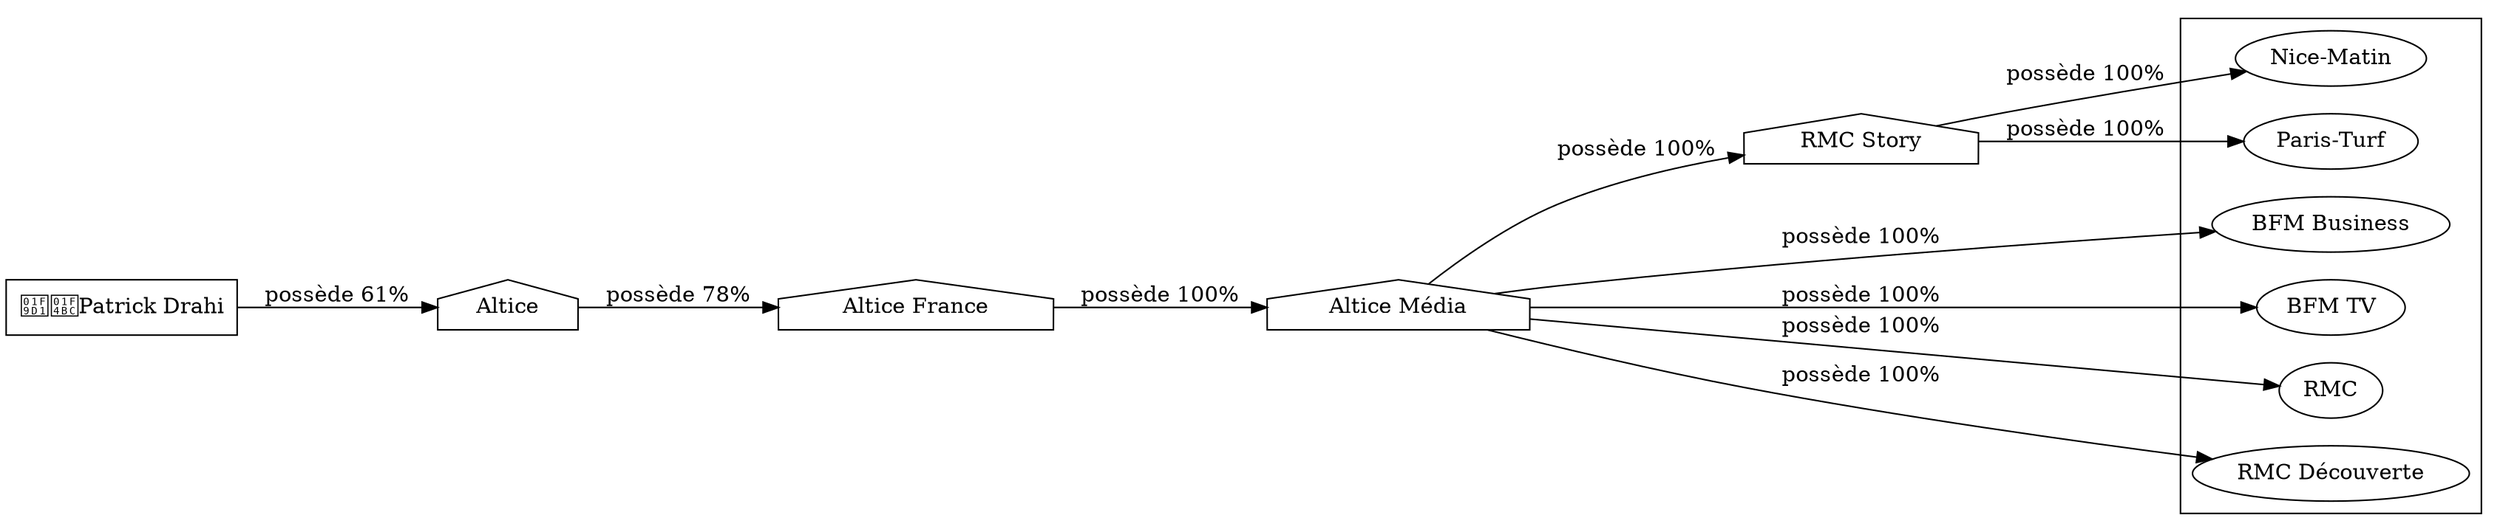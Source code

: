 digraph {
  rankdir=LR;
  subgraph roots {
    
      "patrick-drahi-56"[label="🧑‍💼Patrick Drahi" shape=box]
    
  }

  
    "altice-france-58"[label="Altice France" shape=house]
  
    "altice-media-61"[label="Altice Média" shape=house]
  
    "altice-57"[label="Altice" shape=house]
  
    "rmc-story-327"[label="RMC Story" shape=house]
  

  subgraph clusterLeaves {
    
      "bfm-business-65"[label="BFM Business"]
    
      "bfm-tv-62"[label="BFM TV"]
    
      "nice-matin-281"[label="Nice-Matin"]
    
      "paris-turf-341"[label="Paris-Turf"]
    
      "rmc-64"[label="RMC"]
    
      "rmc-decouverte-63"[label="RMC Découverte"]
    
  }

  
    "altice-france-58" -> "altice-media-61" [
      label="possède 100%"
    ]
  
    "altice-57" -> "altice-france-58" [
      label="possède 78%"
    ]
  
    "patrick-drahi-56" -> "altice-57" [
      label="possède 61%"
    ]
  
    "altice-media-61" -> "bfm-business-65" [
      label="possède 100%"
    ]
  
    "altice-media-61" -> "bfm-tv-62" [
      label="possède 100%"
    ]
  
    "altice-media-61" -> "rmc-story-327" [
      label="possède 100%"
    ]
  
    "rmc-story-327" -> "nice-matin-281" [
      label="possède 100%"
    ]
  
    "rmc-story-327" -> "paris-turf-341" [
      label="possède 100%"
    ]
  
    "altice-media-61" -> "rmc-64" [
      label="possède 100%"
    ]
  
    "altice-media-61" -> "rmc-decouverte-63" [
      label="possède 100%"
    ]
  
}

